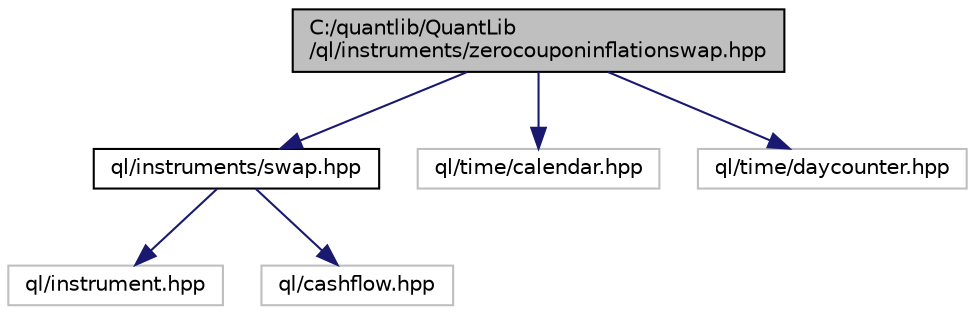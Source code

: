 digraph "C:/quantlib/QuantLib/ql/instruments/zerocouponinflationswap.hpp"
{
  edge [fontname="Helvetica",fontsize="10",labelfontname="Helvetica",labelfontsize="10"];
  node [fontname="Helvetica",fontsize="10",shape=record];
  Node1 [label="C:/quantlib/QuantLib\l/ql/instruments/zerocouponinflationswap.hpp",height=0.2,width=0.4,color="black", fillcolor="grey75", style="filled", fontcolor="black"];
  Node1 -> Node2 [color="midnightblue",fontsize="10",style="solid"];
  Node2 [label="ql/instruments/swap.hpp",height=0.2,width=0.4,color="black", fillcolor="white", style="filled",URL="$swap_8hpp.html",tooltip="Interest rate swap. "];
  Node2 -> Node3 [color="midnightblue",fontsize="10",style="solid"];
  Node3 [label="ql/instrument.hpp",height=0.2,width=0.4,color="grey75", fillcolor="white", style="filled"];
  Node2 -> Node4 [color="midnightblue",fontsize="10",style="solid"];
  Node4 [label="ql/cashflow.hpp",height=0.2,width=0.4,color="grey75", fillcolor="white", style="filled"];
  Node1 -> Node5 [color="midnightblue",fontsize="10",style="solid"];
  Node5 [label="ql/time/calendar.hpp",height=0.2,width=0.4,color="grey75", fillcolor="white", style="filled"];
  Node1 -> Node6 [color="midnightblue",fontsize="10",style="solid"];
  Node6 [label="ql/time/daycounter.hpp",height=0.2,width=0.4,color="grey75", fillcolor="white", style="filled"];
}
